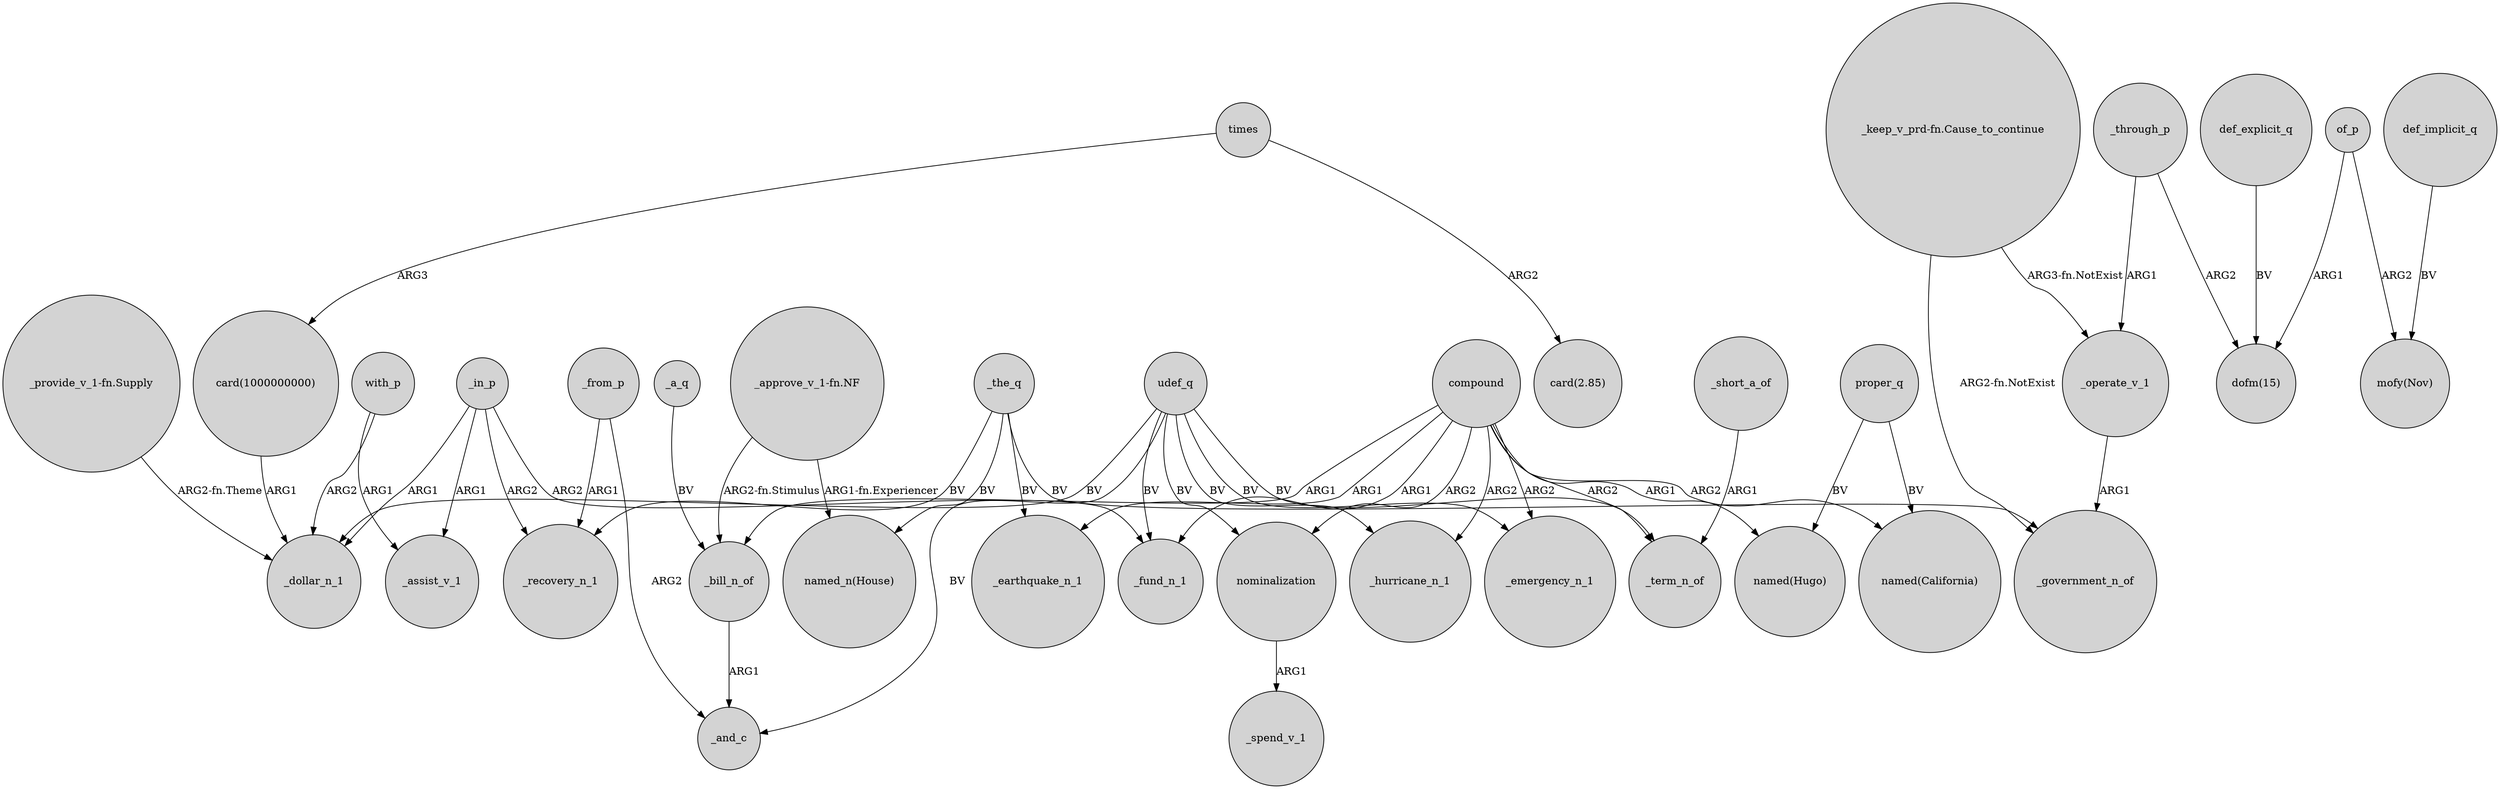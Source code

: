 digraph {
	node [shape=circle style=filled]
	_the_q -> _earthquake_n_1 [label=BV]
	compound -> _emergency_n_1 [label=ARG2]
	def_explicit_q -> "dofm(15)" [label=BV]
	with_p -> _assist_v_1 [label=ARG1]
	with_p -> _dollar_n_1 [label=ARG2]
	compound -> _bill_n_of [label=ARG1]
	nominalization -> _spend_v_1 [label=ARG1]
	"_keep_v_prd-fn.Cause_to_continue" -> _operate_v_1 [label="ARG3-fn.NotExist"]
	_a_q -> _bill_n_of [label=BV]
	compound -> _term_n_of [label=ARG2]
	compound -> "named(Hugo)" [label=ARG1]
	_short_a_of -> _term_n_of [label=ARG1]
	proper_q -> "named(California)" [label=BV]
	"_approve_v_1-fn.NF" -> _bill_n_of [label="ARG2-fn.Stimulus"]
	compound -> nominalization [label=ARG2]
	_in_p -> _recovery_n_1 [label=ARG2]
	_in_p -> _assist_v_1 [label=ARG1]
	_the_q -> "named_n(House)" [label=BV]
	_through_p -> _operate_v_1 [label=ARG1]
	times -> "card(1000000000)" [label=ARG3]
	_operate_v_1 -> _government_n_of [label=ARG1]
	"_approve_v_1-fn.NF" -> "named_n(House)" [label="ARG1-fn.Experiencer"]
	_in_p -> _fund_n_1 [label=ARG2]
	_from_p -> _recovery_n_1 [label=ARG1]
	udef_q -> _hurricane_n_1 [label=BV]
	compound -> _fund_n_1 [label=ARG1]
	_the_q -> _recovery_n_1 [label=BV]
	"_provide_v_1-fn.Supply" -> _dollar_n_1 [label="ARG2-fn.Theme"]
	udef_q -> _emergency_n_1 [label=BV]
	udef_q -> _term_n_of [label=BV]
	"_keep_v_prd-fn.Cause_to_continue" -> _government_n_of [label="ARG2-fn.NotExist"]
	udef_q -> _fund_n_1 [label=BV]
	udef_q -> nominalization [label=BV]
	proper_q -> "named(Hugo)" [label=BV]
	compound -> "named(California)" [label=ARG2]
	_the_q -> _government_n_of [label=BV]
	_in_p -> _dollar_n_1 [label=ARG1]
	_through_p -> "dofm(15)" [label=ARG2]
	of_p -> "mofy(Nov)" [label=ARG2]
	compound -> _hurricane_n_1 [label=ARG2]
	def_implicit_q -> "mofy(Nov)" [label=BV]
	_bill_n_of -> _and_c [label=ARG1]
	of_p -> "dofm(15)" [label=ARG1]
	"card(1000000000)" -> _dollar_n_1 [label=ARG1]
	_from_p -> _and_c [label=ARG2]
	udef_q -> _and_c [label=BV]
	compound -> _earthquake_n_1 [label=ARG1]
	udef_q -> _dollar_n_1 [label=BV]
	times -> "card(2.85)" [label=ARG2]
}
